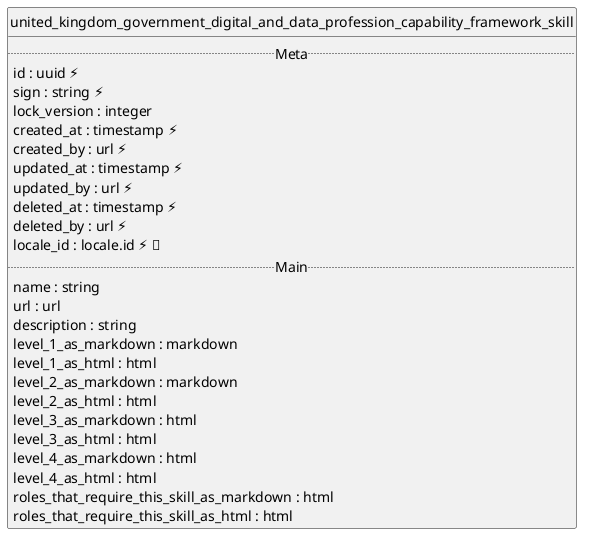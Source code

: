 @startuml uml
skinparam monochrome true
skinparam linetype ortho
hide circle

entity united_kingdom_government_digital_and_data_profession_capability_framework_skill {
  .. Meta ..
  id : uuid ⚡
  sign : string ⚡
  lock_version : integer
  created_at : timestamp ⚡
  created_by : url ⚡
  updated_at : timestamp ⚡
  updated_by : url ⚡
  deleted_at : timestamp ⚡
  deleted_by : url ⚡
  locale_id : locale.id ⚡ 🔑
  .. Main ..
  name : string
  url : url
  description : string
  level_1_as_markdown : markdown
  level_1_as_html : html
  level_2_as_markdown : markdown
  level_2_as_html : html
  level_3_as_markdown : html
  level_3_as_html : html
  level_4_as_markdown : html
  level_4_as_html : html
  roles_that_require_this_skill_as_markdown : html
  roles_that_require_this_skill_as_html : html
}

@enduml
